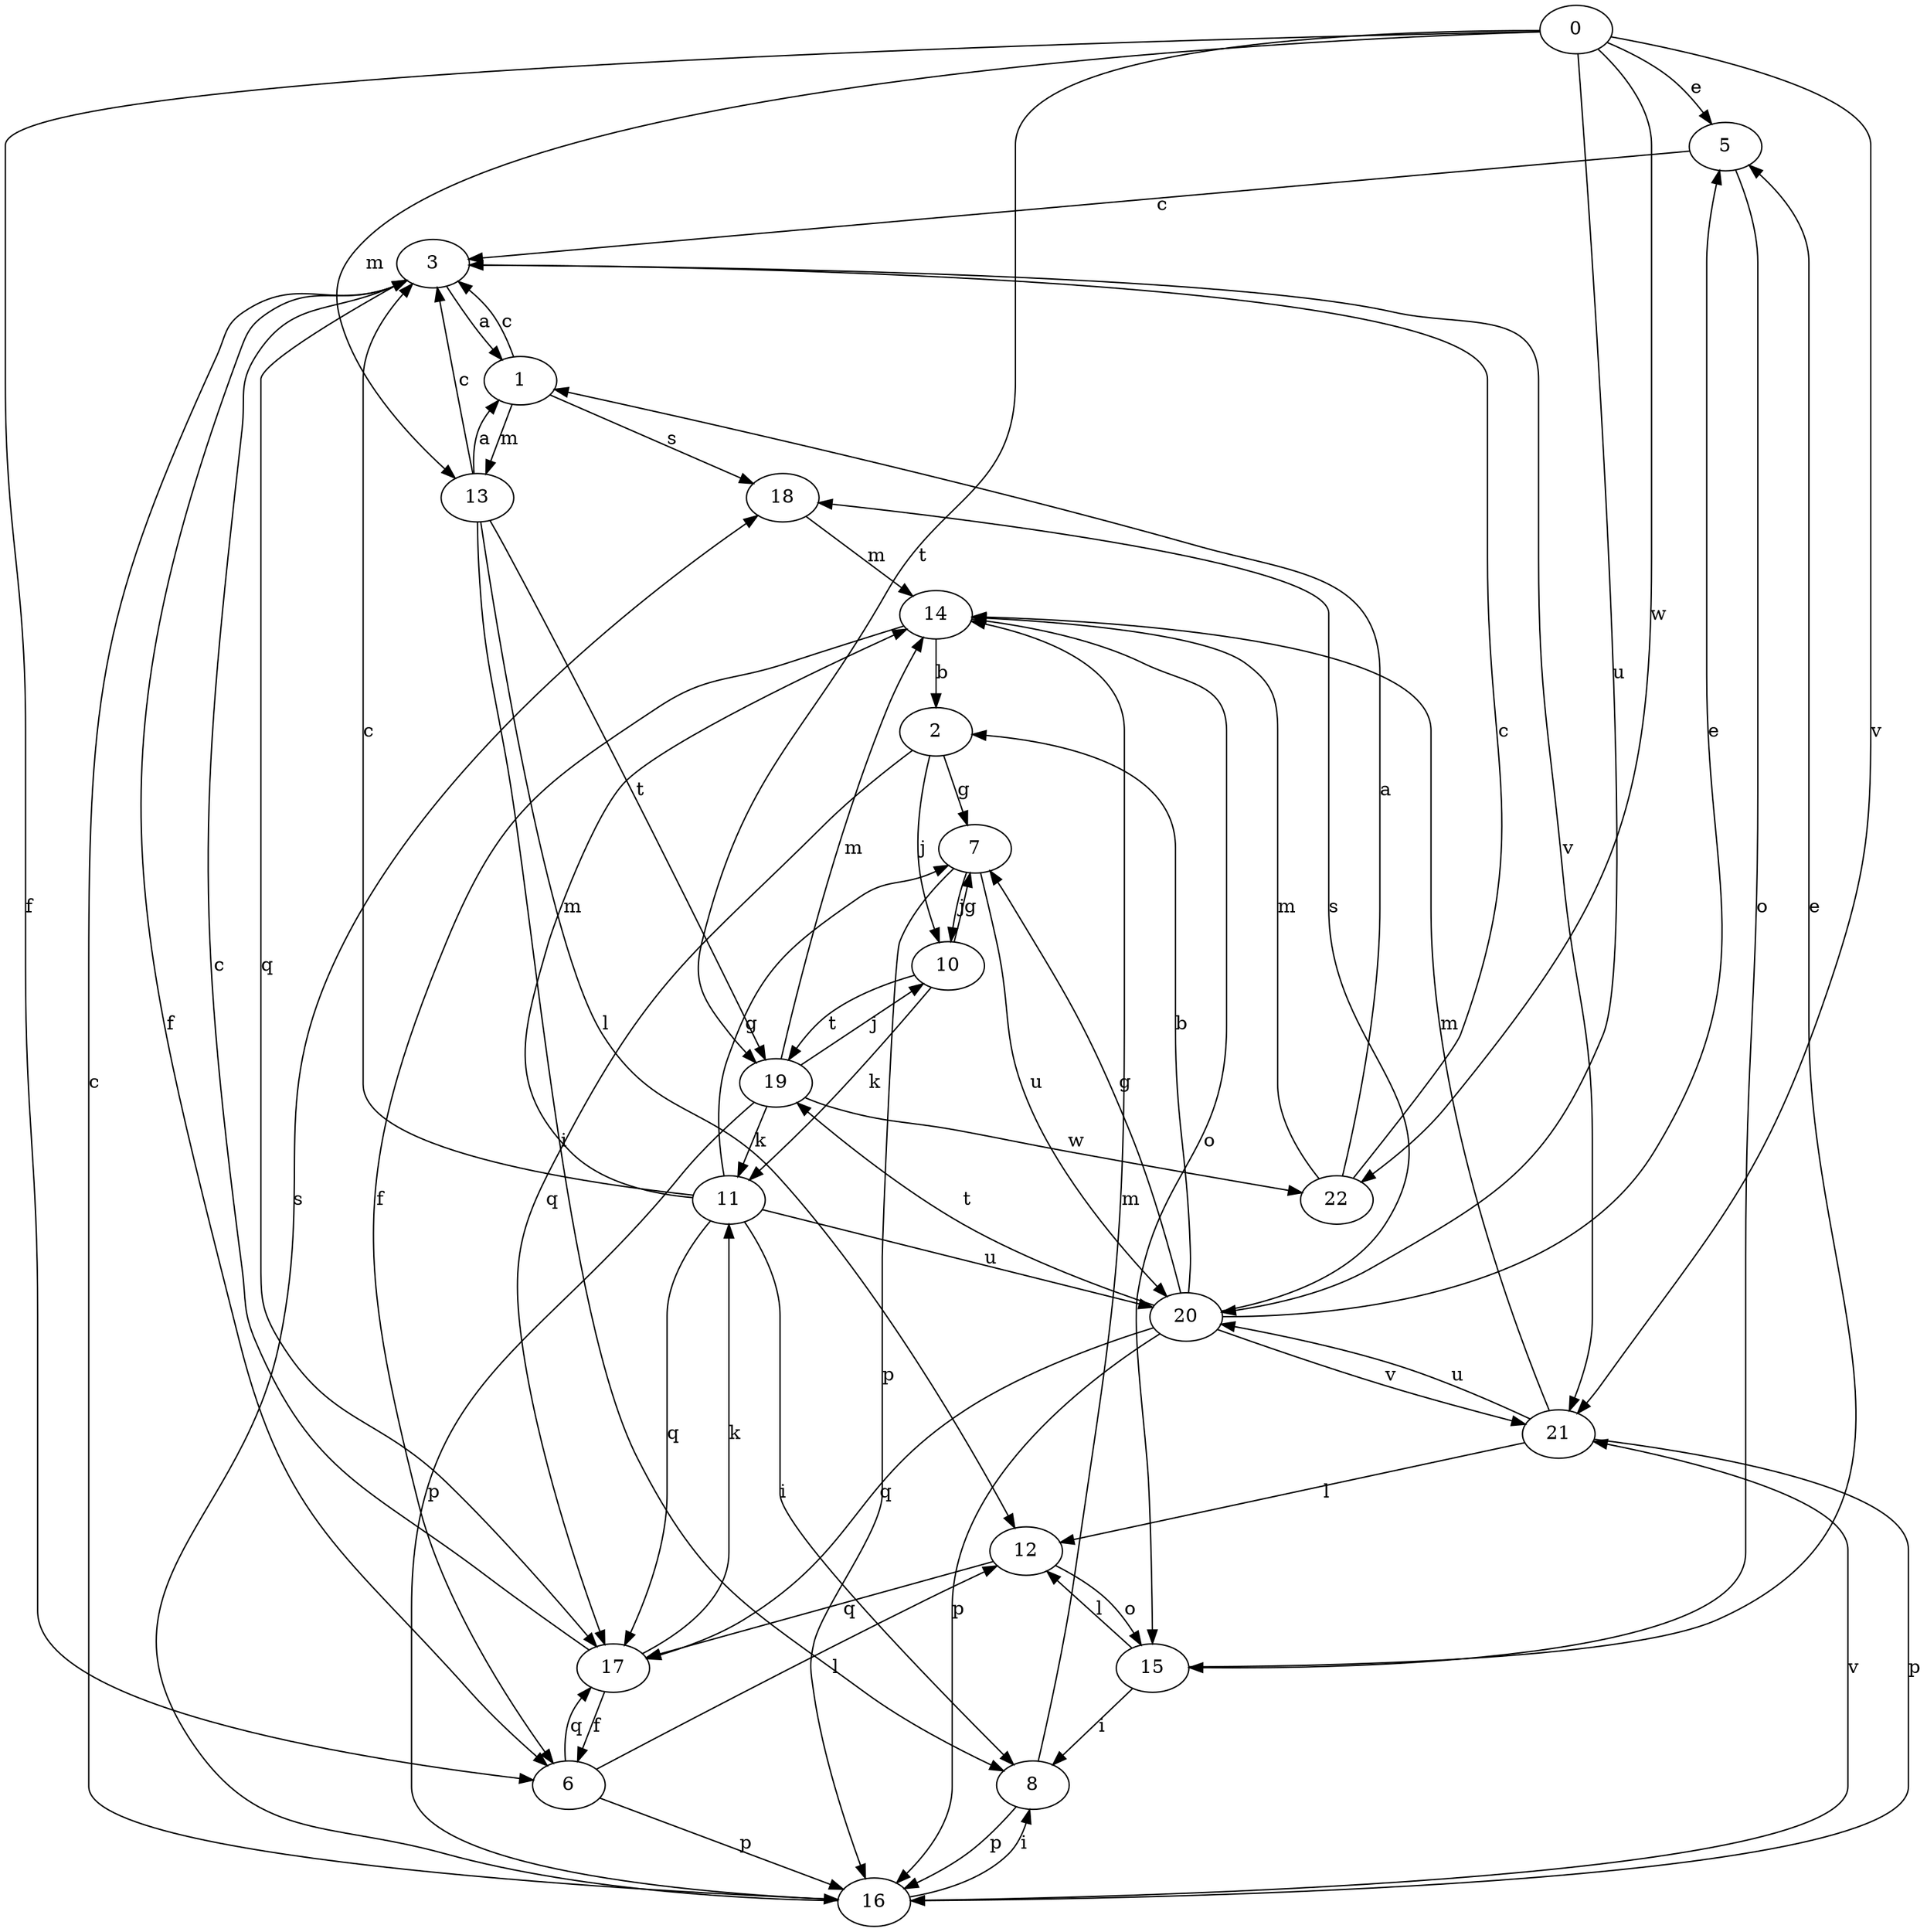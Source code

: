 strict digraph  {
0;
1;
2;
3;
5;
6;
7;
8;
10;
11;
12;
13;
14;
15;
16;
17;
18;
19;
20;
21;
22;
0 -> 5  [label=e];
0 -> 6  [label=f];
0 -> 13  [label=m];
0 -> 19  [label=t];
0 -> 20  [label=u];
0 -> 21  [label=v];
0 -> 22  [label=w];
1 -> 3  [label=c];
1 -> 13  [label=m];
1 -> 18  [label=s];
2 -> 7  [label=g];
2 -> 10  [label=j];
2 -> 17  [label=q];
3 -> 1  [label=a];
3 -> 6  [label=f];
3 -> 17  [label=q];
3 -> 21  [label=v];
5 -> 3  [label=c];
5 -> 15  [label=o];
6 -> 12  [label=l];
6 -> 16  [label=p];
6 -> 17  [label=q];
7 -> 10  [label=j];
7 -> 16  [label=p];
7 -> 20  [label=u];
8 -> 14  [label=m];
8 -> 16  [label=p];
10 -> 7  [label=g];
10 -> 11  [label=k];
10 -> 19  [label=t];
11 -> 3  [label=c];
11 -> 7  [label=g];
11 -> 8  [label=i];
11 -> 14  [label=m];
11 -> 17  [label=q];
11 -> 20  [label=u];
12 -> 15  [label=o];
12 -> 17  [label=q];
13 -> 1  [label=a];
13 -> 3  [label=c];
13 -> 8  [label=i];
13 -> 12  [label=l];
13 -> 19  [label=t];
14 -> 2  [label=b];
14 -> 6  [label=f];
14 -> 15  [label=o];
15 -> 5  [label=e];
15 -> 8  [label=i];
15 -> 12  [label=l];
16 -> 3  [label=c];
16 -> 8  [label=i];
16 -> 18  [label=s];
16 -> 21  [label=v];
17 -> 3  [label=c];
17 -> 6  [label=f];
17 -> 11  [label=k];
18 -> 14  [label=m];
19 -> 10  [label=j];
19 -> 11  [label=k];
19 -> 14  [label=m];
19 -> 16  [label=p];
19 -> 22  [label=w];
20 -> 2  [label=b];
20 -> 5  [label=e];
20 -> 7  [label=g];
20 -> 16  [label=p];
20 -> 17  [label=q];
20 -> 18  [label=s];
20 -> 19  [label=t];
20 -> 21  [label=v];
21 -> 12  [label=l];
21 -> 14  [label=m];
21 -> 16  [label=p];
21 -> 20  [label=u];
22 -> 1  [label=a];
22 -> 3  [label=c];
22 -> 14  [label=m];
}
